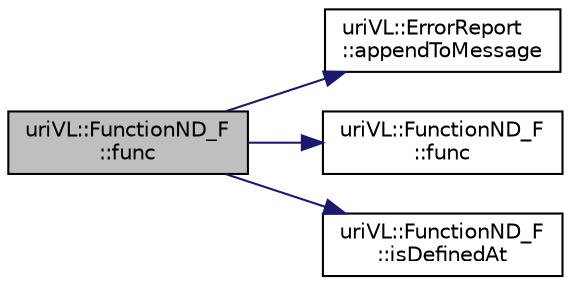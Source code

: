 digraph "uriVL::FunctionND_F::func"
{
  edge [fontname="Helvetica",fontsize="10",labelfontname="Helvetica",labelfontsize="10"];
  node [fontname="Helvetica",fontsize="10",shape=record];
  rankdir="LR";
  Node1 [label="uriVL::FunctionND_F\l::func",height=0.2,width=0.4,color="black", fillcolor="grey75", style="filled", fontcolor="black"];
  Node1 -> Node2 [color="midnightblue",fontsize="10",style="solid",fontname="Helvetica"];
  Node2 [label="uriVL::ErrorReport\l::appendToMessage",height=0.2,width=0.4,color="black", fillcolor="white", style="filled",URL="$classuriVL_1_1ErrorReport.html#a65100d12091947d1df26c38f48058569",tooltip="Appends a string to the error message. "];
  Node1 -> Node3 [color="midnightblue",fontsize="10",style="solid",fontname="Helvetica"];
  Node3 [label="uriVL::FunctionND_F\l::func",height=0.2,width=0.4,color="black", fillcolor="white", style="filled",URL="$classuriVL_1_1FunctionND__F.html#a5232cce895cfd4139163b977fe8e4001",tooltip="Evaluates the function at the nD point specified. "];
  Node1 -> Node4 [color="midnightblue",fontsize="10",style="solid",fontname="Helvetica"];
  Node4 [label="uriVL::FunctionND_F\l::isDefinedAt",height=0.2,width=0.4,color="black", fillcolor="white", style="filled",URL="$classuriVL_1_1FunctionND__F.html#ac816897b81906d88e657e22f633b1e60",tooltip="Indicates whther a point is within the domain of definition of this function. "];
}

